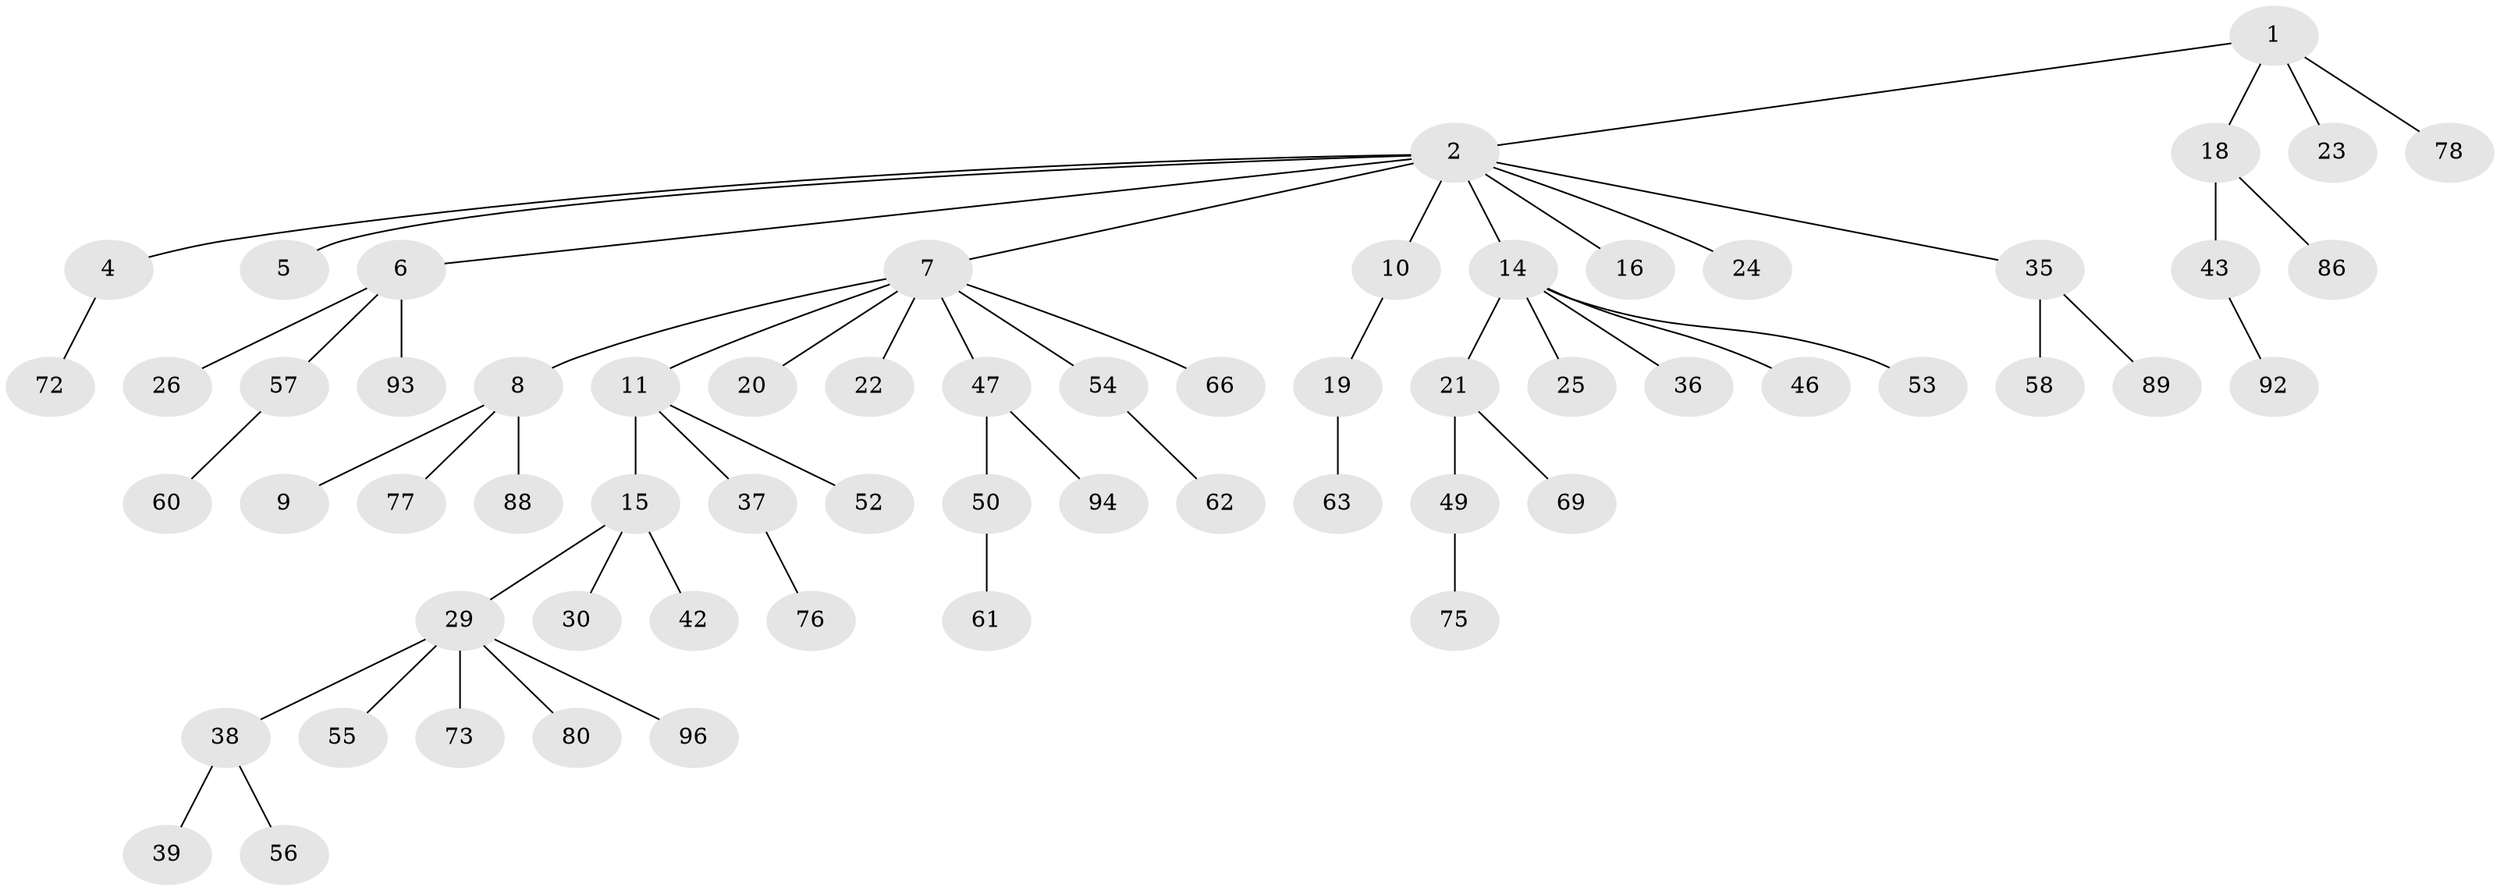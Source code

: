 // original degree distribution, {4: 0.08333333333333333, 10: 0.010416666666666666, 2: 0.2916666666666667, 6: 0.010416666666666666, 1: 0.46875, 3: 0.125, 5: 0.010416666666666666}
// Generated by graph-tools (version 1.1) at 2025/11/02/27/25 16:11:25]
// undirected, 62 vertices, 61 edges
graph export_dot {
graph [start="1"]
  node [color=gray90,style=filled];
  1 [super="+71"];
  2 [super="+3"];
  4 [super="+12"];
  5 [super="+45"];
  6 [super="+65"];
  7 [super="+28"];
  8 [super="+59"];
  9;
  10 [super="+13"];
  11 [super="+31"];
  14 [super="+17"];
  15 [super="+40"];
  16;
  18 [super="+34"];
  19 [super="+33"];
  20 [super="+41"];
  21;
  22;
  23 [super="+27"];
  24;
  25 [super="+70"];
  26;
  29 [super="+32"];
  30;
  35;
  36 [super="+48"];
  37 [super="+64"];
  38 [super="+44"];
  39 [super="+79"];
  42 [super="+51"];
  43 [super="+68"];
  46;
  47;
  49 [super="+83"];
  50 [super="+81"];
  52 [super="+67"];
  53;
  54 [super="+90"];
  55;
  56;
  57 [super="+91"];
  58 [super="+74"];
  60;
  61;
  62;
  63;
  66 [super="+85"];
  69 [super="+84"];
  72 [super="+87"];
  73;
  75;
  76;
  77;
  78;
  80 [super="+82"];
  86;
  88;
  89;
  92;
  93;
  94 [super="+95"];
  96;
  1 -- 2;
  1 -- 18;
  1 -- 23;
  1 -- 78;
  2 -- 4;
  2 -- 6;
  2 -- 7;
  2 -- 10;
  2 -- 14;
  2 -- 16;
  2 -- 24;
  2 -- 35;
  2 -- 5;
  4 -- 72;
  6 -- 26;
  6 -- 57;
  6 -- 93;
  7 -- 8;
  7 -- 11;
  7 -- 20;
  7 -- 22;
  7 -- 66;
  7 -- 47;
  7 -- 54;
  8 -- 9;
  8 -- 77;
  8 -- 88;
  10 -- 19;
  11 -- 15;
  11 -- 52;
  11 -- 37;
  14 -- 21;
  14 -- 36;
  14 -- 53;
  14 -- 46;
  14 -- 25;
  15 -- 29;
  15 -- 30;
  15 -- 42;
  18 -- 43;
  18 -- 86;
  19 -- 63;
  21 -- 49;
  21 -- 69;
  29 -- 38;
  29 -- 80;
  29 -- 96;
  29 -- 73;
  29 -- 55;
  35 -- 58;
  35 -- 89;
  37 -- 76;
  38 -- 39;
  38 -- 56;
  43 -- 92;
  47 -- 50;
  47 -- 94;
  49 -- 75;
  50 -- 61;
  54 -- 62;
  57 -- 60;
}
